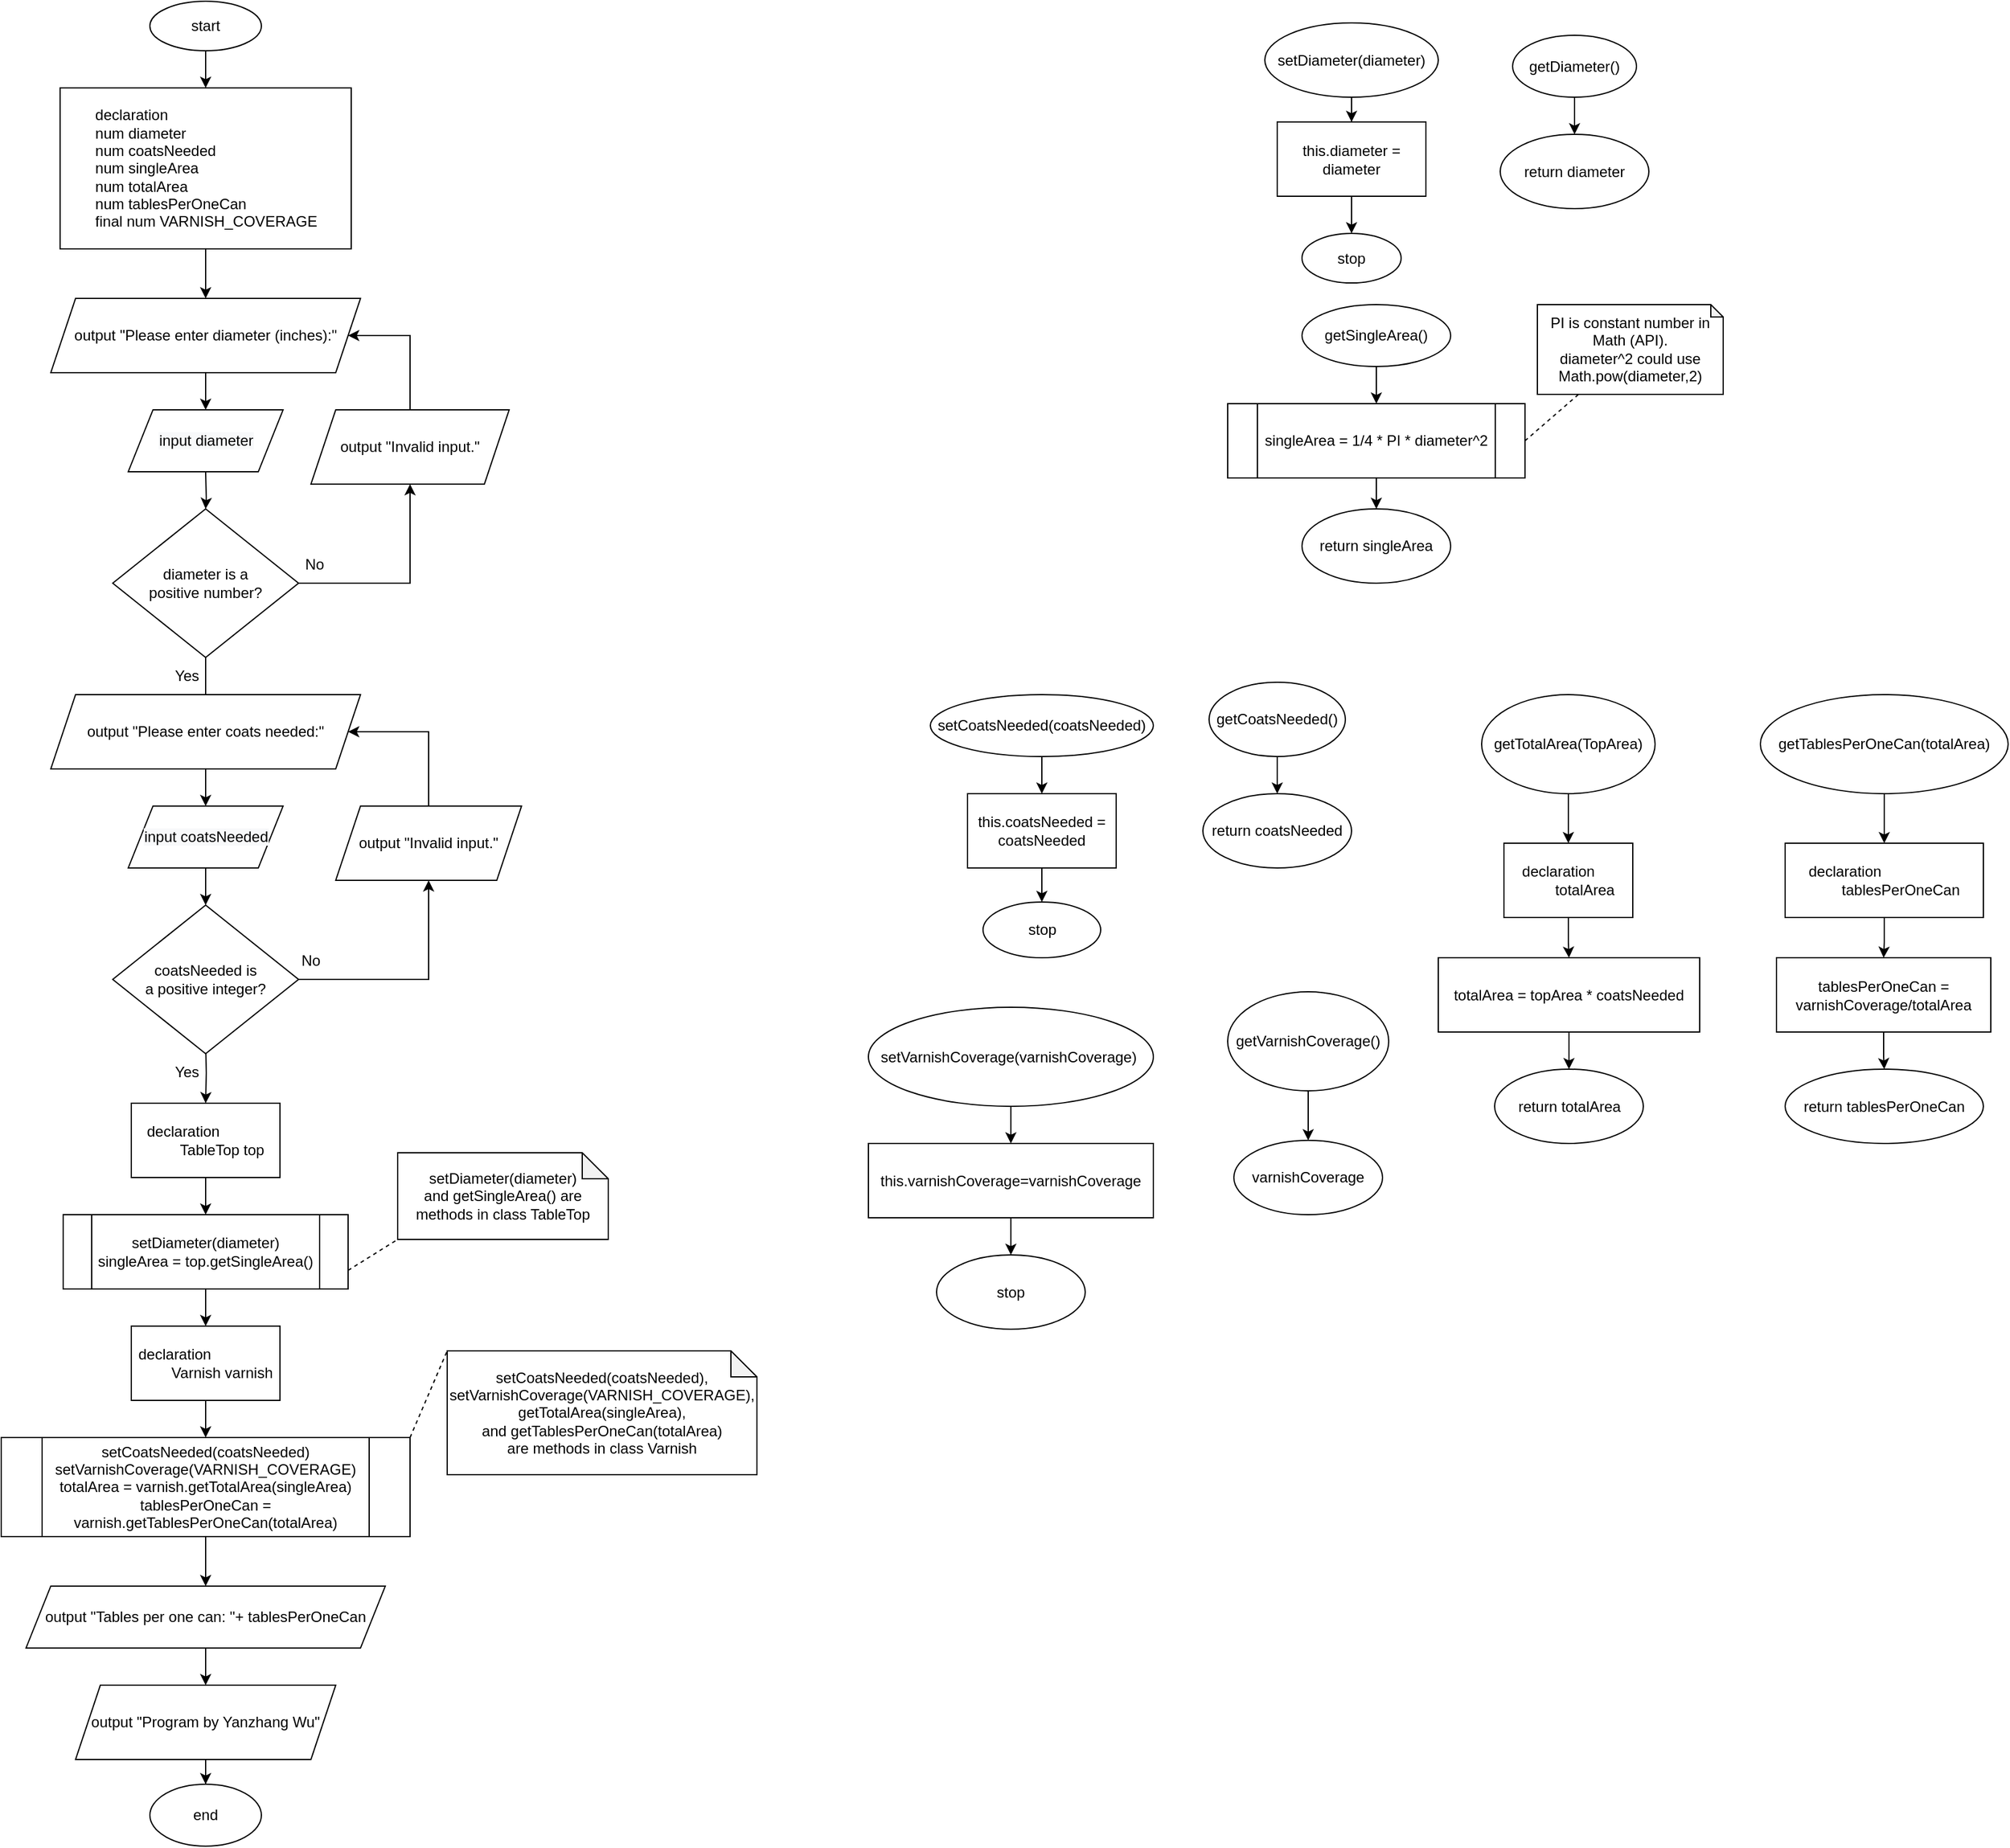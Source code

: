<mxfile version="19.0.3" type="device"><diagram id="gu7x9WfV766Us1XRy16c" name="Page-1"><mxGraphModel dx="1803" dy="750" grid="0" gridSize="10" guides="1" tooltips="1" connect="1" arrows="1" fold="1" page="1" pageScale="1" pageWidth="850" pageHeight="1100" math="0" shadow="0"><root><mxCell id="0"/><mxCell id="1" parent="0"/><mxCell id="2Qaj9wv-8llAQ9fYaVo4-3" value="" style="edgeStyle=orthogonalEdgeStyle;rounded=0;orthogonalLoop=1;jettySize=auto;html=1;" parent="1" source="2Qaj9wv-8llAQ9fYaVo4-1" target="2Qaj9wv-8llAQ9fYaVo4-2" edge="1"><mxGeometry relative="1" as="geometry"/></mxCell><mxCell id="2Qaj9wv-8llAQ9fYaVo4-1" value="start" style="ellipse;whiteSpace=wrap;html=1;" parent="1" vertex="1"><mxGeometry x="150" y="10" width="90" height="40" as="geometry"/></mxCell><mxCell id="Nd9coVOcafF9NzFhCV0K-2" value="" style="edgeStyle=orthogonalEdgeStyle;rounded=0;orthogonalLoop=1;jettySize=auto;html=1;" parent="1" source="2Qaj9wv-8llAQ9fYaVo4-2" target="Nd9coVOcafF9NzFhCV0K-1" edge="1"><mxGeometry relative="1" as="geometry"/></mxCell><mxCell id="2Qaj9wv-8llAQ9fYaVo4-2" value="&lt;div style=&quot;text-align: left;&quot;&gt;&lt;span style=&quot;background-color: initial;&quot;&gt;declaration&lt;/span&gt;&lt;/div&gt;&lt;div style=&quot;text-align: left;&quot;&gt;&lt;span style=&quot;background-color: initial;&quot;&gt;&lt;span style=&quot;&quot;&gt;&#9;&lt;/span&gt;&lt;span style=&quot;&quot;&gt;&#9;&lt;/span&gt;num&amp;nbsp;diameter&lt;/span&gt;&lt;/div&gt;&lt;div style=&quot;text-align: left;&quot;&gt;&lt;span style=&quot;background-color: initial;&quot;&gt;&lt;span style=&quot;&quot;&gt;&#9;&lt;/span&gt;&lt;span style=&quot;&quot;&gt;&#9;&lt;/span&gt;&lt;/span&gt;num&amp;nbsp;&lt;span style=&quot;background-color: initial;&quot;&gt;coatsNeeded&lt;/span&gt;&lt;/div&gt;&lt;div style=&quot;text-align: left;&quot;&gt;&lt;span style=&quot;background-color: initial;&quot;&gt;&lt;span style=&quot;&quot;&gt;&#9;&lt;/span&gt;num singleArea&lt;br&gt;&lt;/span&gt;&lt;/div&gt;&lt;div style=&quot;text-align: left;&quot;&gt;&lt;span style=&quot;background-color: initial;&quot;&gt;&lt;span style=&quot;&quot;&gt;&#9;&lt;/span&gt;&lt;span style=&quot;&quot;&gt;&#9;&lt;/span&gt;num totalArea&lt;/span&gt;&lt;/div&gt;&lt;div style=&quot;text-align: left;&quot;&gt;&lt;span style=&quot;background-color: initial;&quot;&gt;&lt;span style=&quot;&quot;&gt;&#9;&lt;/span&gt;num tablesPerOneCan&lt;br&gt;&lt;/span&gt;&lt;/div&gt;&lt;div style=&quot;text-align: left;&quot;&gt;&lt;span style=&quot;background-color: initial;&quot;&gt;&lt;span style=&quot;&quot;&gt;&#9;&lt;/span&gt;&lt;span style=&quot;&quot;&gt;&#9;&lt;/span&gt;final num VARNISH_COVERAGE&lt;/span&gt;&lt;/div&gt;" style="whiteSpace=wrap;html=1;" parent="1" vertex="1"><mxGeometry x="77.5" y="80" width="235" height="130" as="geometry"/></mxCell><mxCell id="ig3_wkNFykLzQxd7vn3G-2" value="" style="edgeStyle=orthogonalEdgeStyle;rounded=0;orthogonalLoop=1;jettySize=auto;html=1;" parent="1" source="Nd9coVOcafF9NzFhCV0K-1" edge="1"><mxGeometry relative="1" as="geometry"><mxPoint x="195" y="340" as="targetPoint"/></mxGeometry></mxCell><mxCell id="Nd9coVOcafF9NzFhCV0K-1" value="output &quot;Please enter diameter (inches):&quot;" style="shape=parallelogram;perimeter=parallelogramPerimeter;whiteSpace=wrap;html=1;fixedSize=1;" parent="1" vertex="1"><mxGeometry x="70" y="250" width="250" height="60" as="geometry"/></mxCell><mxCell id="ig3_wkNFykLzQxd7vn3G-4" value="" style="edgeStyle=orthogonalEdgeStyle;rounded=0;orthogonalLoop=1;jettySize=auto;html=1;" parent="1" target="ig3_wkNFykLzQxd7vn3G-3" edge="1"><mxGeometry relative="1" as="geometry"><mxPoint x="195" y="390" as="sourcePoint"/></mxGeometry></mxCell><mxCell id="R3Pxa-E8_nPgIFn3YPn0-2" value="" style="edgeStyle=orthogonalEdgeStyle;rounded=0;orthogonalLoop=1;jettySize=auto;html=1;" parent="1" source="ig3_wkNFykLzQxd7vn3G-3" edge="1"><mxGeometry relative="1" as="geometry"><mxPoint x="195" y="580" as="targetPoint"/></mxGeometry></mxCell><mxCell id="ig3_wkNFykLzQxd7vn3G-3" value="diameter is a &lt;br&gt;positive number?" style="rhombus;whiteSpace=wrap;html=1;" parent="1" vertex="1"><mxGeometry x="120" y="420" width="150" height="120" as="geometry"/></mxCell><mxCell id="ig3_wkNFykLzQxd7vn3G-5" value="output &quot;Invalid input.&quot;" style="shape=parallelogram;perimeter=parallelogramPerimeter;whiteSpace=wrap;html=1;fixedSize=1;" parent="1" vertex="1"><mxGeometry x="280" y="340" width="160" height="60" as="geometry"/></mxCell><mxCell id="ig3_wkNFykLzQxd7vn3G-7" value="" style="endArrow=classic;html=1;rounded=0;edgeStyle=orthogonalEdgeStyle;entryX=0.5;entryY=1;entryDx=0;entryDy=0;exitX=1;exitY=0.5;exitDx=0;exitDy=0;" parent="1" source="ig3_wkNFykLzQxd7vn3G-3" target="ig3_wkNFykLzQxd7vn3G-5" edge="1"><mxGeometry width="50" height="50" relative="1" as="geometry"><mxPoint x="292" y="490" as="sourcePoint"/><mxPoint x="440" y="430" as="targetPoint"/></mxGeometry></mxCell><mxCell id="ig3_wkNFykLzQxd7vn3G-8" value="" style="endArrow=classic;html=1;rounded=0;edgeStyle=orthogonalEdgeStyle;exitX=0.5;exitY=0;exitDx=0;exitDy=0;entryX=1;entryY=0.5;entryDx=0;entryDy=0;" parent="1" source="ig3_wkNFykLzQxd7vn3G-5" target="Nd9coVOcafF9NzFhCV0K-1" edge="1"><mxGeometry width="50" height="50" relative="1" as="geometry"><mxPoint x="400" y="330" as="sourcePoint"/><mxPoint x="450" y="280" as="targetPoint"/><Array as="points"><mxPoint x="360" y="280"/></Array></mxGeometry></mxCell><mxCell id="ig3_wkNFykLzQxd7vn3G-9" value="No" style="text;html=1;strokeColor=none;fillColor=none;align=center;verticalAlign=middle;whiteSpace=wrap;rounded=0;" parent="1" vertex="1"><mxGeometry x="252.5" y="450" width="60" height="30" as="geometry"/></mxCell><mxCell id="UtG5c14tpphaDtvoqqwZ-7" value="" style="edgeStyle=orthogonalEdgeStyle;rounded=0;orthogonalLoop=1;jettySize=auto;html=1;" parent="1" source="R3Pxa-E8_nPgIFn3YPn0-3" target="UtG5c14tpphaDtvoqqwZ-6" edge="1"><mxGeometry relative="1" as="geometry"/></mxCell><mxCell id="R3Pxa-E8_nPgIFn3YPn0-3" value="output &quot;Please enter coats needed:&quot;" style="shape=parallelogram;perimeter=parallelogramPerimeter;whiteSpace=wrap;html=1;fixedSize=1;" parent="1" vertex="1"><mxGeometry x="70" y="570" width="250" height="60" as="geometry"/></mxCell><mxCell id="UtG5c14tpphaDtvoqqwZ-1" value="&lt;span style=&quot;color: rgb(0, 0, 0); font-family: Helvetica; font-size: 12px; font-style: normal; font-variant-ligatures: normal; font-variant-caps: normal; font-weight: 400; letter-spacing: normal; orphans: 2; text-align: center; text-indent: 0px; text-transform: none; widows: 2; word-spacing: 0px; -webkit-text-stroke-width: 0px; background-color: rgb(248, 249, 250); text-decoration-thickness: initial; text-decoration-style: initial; text-decoration-color: initial; float: none; display: inline !important;&quot;&gt;input diameter&lt;/span&gt;" style="shape=parallelogram;perimeter=parallelogramPerimeter;whiteSpace=wrap;html=1;fixedSize=1;" parent="1" vertex="1"><mxGeometry x="132.5" y="340" width="125" height="50" as="geometry"/></mxCell><mxCell id="UtG5c14tpphaDtvoqqwZ-3" style="edgeStyle=orthogonalEdgeStyle;rounded=0;orthogonalLoop=1;jettySize=auto;html=1;exitX=0.5;exitY=1;exitDx=0;exitDy=0;" parent="1" source="ig3_wkNFykLzQxd7vn3G-9" target="ig3_wkNFykLzQxd7vn3G-9" edge="1"><mxGeometry relative="1" as="geometry"/></mxCell><mxCell id="UtG5c14tpphaDtvoqqwZ-4" value="Yes" style="text;html=1;strokeColor=none;fillColor=none;align=center;verticalAlign=middle;whiteSpace=wrap;rounded=0;" parent="1" vertex="1"><mxGeometry x="150" y="540" width="60" height="30" as="geometry"/></mxCell><mxCell id="UtG5c14tpphaDtvoqqwZ-9" value="" style="edgeStyle=orthogonalEdgeStyle;rounded=0;orthogonalLoop=1;jettySize=auto;html=1;" parent="1" source="UtG5c14tpphaDtvoqqwZ-6" target="UtG5c14tpphaDtvoqqwZ-8" edge="1"><mxGeometry relative="1" as="geometry"/></mxCell><mxCell id="UtG5c14tpphaDtvoqqwZ-6" value="&lt;span style=&quot;color: rgb(0, 0, 0); font-family: Helvetica; font-size: 12px; font-style: normal; font-variant-ligatures: normal; font-variant-caps: normal; font-weight: 400; letter-spacing: normal; orphans: 2; text-align: center; text-indent: 0px; text-transform: none; widows: 2; word-spacing: 0px; -webkit-text-stroke-width: 0px; background-color: rgb(248, 249, 250); text-decoration-thickness: initial; text-decoration-style: initial; text-decoration-color: initial; float: none; display: inline !important;&quot;&gt;input coatsNeeded&lt;/span&gt;" style="shape=parallelogram;perimeter=parallelogramPerimeter;whiteSpace=wrap;html=1;fixedSize=1;" parent="1" vertex="1"><mxGeometry x="132.5" y="660" width="125" height="50" as="geometry"/></mxCell><mxCell id="UtG5c14tpphaDtvoqqwZ-16" value="" style="edgeStyle=orthogonalEdgeStyle;rounded=0;orthogonalLoop=1;jettySize=auto;html=1;" parent="1" target="UtG5c14tpphaDtvoqqwZ-15" edge="1"><mxGeometry relative="1" as="geometry"><mxPoint x="195" y="850" as="sourcePoint"/></mxGeometry></mxCell><mxCell id="UtG5c14tpphaDtvoqqwZ-8" value="coatsNeeded is &lt;br&gt;a positive integer?" style="rhombus;whiteSpace=wrap;html=1;" parent="1" vertex="1"><mxGeometry x="120" y="740" width="150" height="120" as="geometry"/></mxCell><mxCell id="UtG5c14tpphaDtvoqqwZ-10" value="output &quot;Invalid input.&quot;" style="shape=parallelogram;perimeter=parallelogramPerimeter;whiteSpace=wrap;html=1;fixedSize=1;" parent="1" vertex="1"><mxGeometry x="300" y="660" width="150" height="60" as="geometry"/></mxCell><mxCell id="UtG5c14tpphaDtvoqqwZ-11" value="" style="endArrow=classic;html=1;rounded=0;edgeStyle=orthogonalEdgeStyle;entryX=0.5;entryY=1;entryDx=0;entryDy=0;exitX=1;exitY=0.5;exitDx=0;exitDy=0;" parent="1" source="UtG5c14tpphaDtvoqqwZ-8" target="UtG5c14tpphaDtvoqqwZ-10" edge="1"><mxGeometry width="50" height="50" relative="1" as="geometry"><mxPoint x="295" y="800" as="sourcePoint"/><mxPoint x="440" y="750" as="targetPoint"/></mxGeometry></mxCell><mxCell id="UtG5c14tpphaDtvoqqwZ-12" value="" style="endArrow=classic;html=1;rounded=0;edgeStyle=orthogonalEdgeStyle;exitX=0.5;exitY=0;exitDx=0;exitDy=0;entryX=1;entryY=0.5;entryDx=0;entryDy=0;" parent="1" source="UtG5c14tpphaDtvoqqwZ-10" edge="1"><mxGeometry width="50" height="50" relative="1" as="geometry"><mxPoint x="400" y="650" as="sourcePoint"/><mxPoint x="310" y="600" as="targetPoint"/><Array as="points"><mxPoint x="375" y="600"/></Array></mxGeometry></mxCell><mxCell id="UtG5c14tpphaDtvoqqwZ-13" value="No" style="text;html=1;strokeColor=none;fillColor=none;align=center;verticalAlign=middle;whiteSpace=wrap;rounded=0;" parent="1" vertex="1"><mxGeometry x="250" y="770" width="60" height="30" as="geometry"/></mxCell><mxCell id="UtG5c14tpphaDtvoqqwZ-19" value="" style="edgeStyle=orthogonalEdgeStyle;rounded=0;orthogonalLoop=1;jettySize=auto;html=1;" parent="1" source="UtG5c14tpphaDtvoqqwZ-15" target="UtG5c14tpphaDtvoqqwZ-18" edge="1"><mxGeometry relative="1" as="geometry"/></mxCell><mxCell id="UtG5c14tpphaDtvoqqwZ-15" value="&lt;div style=&quot;text-align: left;&quot;&gt;&lt;span style=&quot;background-color: initial;&quot;&gt;declaration&lt;/span&gt;&lt;/div&gt;&lt;span style=&quot;white-space: pre;&quot;&gt;&#9;&lt;/span&gt;TableTop top" style="whiteSpace=wrap;html=1;" parent="1" vertex="1"><mxGeometry x="135" y="900" width="120" height="60" as="geometry"/></mxCell><mxCell id="UtG5c14tpphaDtvoqqwZ-17" value="Yes" style="text;html=1;strokeColor=none;fillColor=none;align=center;verticalAlign=middle;whiteSpace=wrap;rounded=0;" parent="1" vertex="1"><mxGeometry x="150" y="860" width="60" height="30" as="geometry"/></mxCell><mxCell id="UtG5c14tpphaDtvoqqwZ-24" value="" style="edgeStyle=orthogonalEdgeStyle;rounded=0;orthogonalLoop=1;jettySize=auto;html=1;" parent="1" source="UtG5c14tpphaDtvoqqwZ-18" target="UtG5c14tpphaDtvoqqwZ-23" edge="1"><mxGeometry relative="1" as="geometry"/></mxCell><mxCell id="UtG5c14tpphaDtvoqqwZ-18" value="setDiameter(diameter)&lt;br&gt;singleArea = top.getSingleArea()" style="shape=process;whiteSpace=wrap;html=1;backgroundOutline=1;" parent="1" vertex="1"><mxGeometry x="80" y="990" width="230" height="60" as="geometry"/></mxCell><mxCell id="UtG5c14tpphaDtvoqqwZ-26" value="" style="edgeStyle=orthogonalEdgeStyle;rounded=0;orthogonalLoop=1;jettySize=auto;html=1;" parent="1" source="UtG5c14tpphaDtvoqqwZ-23" target="UtG5c14tpphaDtvoqqwZ-25" edge="1"><mxGeometry relative="1" as="geometry"/></mxCell><mxCell id="UtG5c14tpphaDtvoqqwZ-23" value="&lt;div style=&quot;text-align: left;&quot;&gt;&lt;span style=&quot;background-color: initial;&quot;&gt;declaration&lt;/span&gt;&lt;/div&gt;&lt;span style=&quot;&quot;&gt;&#9;&lt;/span&gt;&lt;span style=&quot;white-space: pre;&quot;&gt;&#9;&lt;/span&gt;Varnish varnish" style="whiteSpace=wrap;html=1;" parent="1" vertex="1"><mxGeometry x="135" y="1080" width="120" height="60" as="geometry"/></mxCell><mxCell id="UtG5c14tpphaDtvoqqwZ-28" value="" style="edgeStyle=orthogonalEdgeStyle;rounded=0;orthogonalLoop=1;jettySize=auto;html=1;" parent="1" source="UtG5c14tpphaDtvoqqwZ-25" target="UtG5c14tpphaDtvoqqwZ-27" edge="1"><mxGeometry relative="1" as="geometry"/></mxCell><mxCell id="UtG5c14tpphaDtvoqqwZ-25" value="setCoatsNeeded(coatsNeeded)&lt;br&gt;setVarnishCoverage(VARNISH_COVERAGE)&lt;br&gt;totalArea = varnish.getTotalArea(singleArea)&lt;br&gt;tablesPerOneCan = varnish.getTablesPerOneCan(totalArea)" style="shape=process;whiteSpace=wrap;html=1;backgroundOutline=1;" parent="1" vertex="1"><mxGeometry x="30" y="1170" width="330" height="80" as="geometry"/></mxCell><mxCell id="UtG5c14tpphaDtvoqqwZ-30" value="" style="edgeStyle=orthogonalEdgeStyle;rounded=0;orthogonalLoop=1;jettySize=auto;html=1;" parent="1" source="UtG5c14tpphaDtvoqqwZ-27" target="UtG5c14tpphaDtvoqqwZ-29" edge="1"><mxGeometry relative="1" as="geometry"/></mxCell><mxCell id="UtG5c14tpphaDtvoqqwZ-27" value="output&amp;nbsp;&quot;Tables per one can: &quot;+ tablesPerOneCan" style="shape=parallelogram;perimeter=parallelogramPerimeter;whiteSpace=wrap;html=1;fixedSize=1;" parent="1" vertex="1"><mxGeometry x="50" y="1290" width="290" height="50" as="geometry"/></mxCell><mxCell id="UtG5c14tpphaDtvoqqwZ-32" value="" style="edgeStyle=orthogonalEdgeStyle;rounded=0;orthogonalLoop=1;jettySize=auto;html=1;" parent="1" source="UtG5c14tpphaDtvoqqwZ-29" target="UtG5c14tpphaDtvoqqwZ-31" edge="1"><mxGeometry relative="1" as="geometry"/></mxCell><mxCell id="UtG5c14tpphaDtvoqqwZ-29" value="output&amp;nbsp;&quot;Program by Yanzhang Wu&quot;" style="shape=parallelogram;perimeter=parallelogramPerimeter;whiteSpace=wrap;html=1;fixedSize=1;" parent="1" vertex="1"><mxGeometry x="90" y="1370" width="210" height="60" as="geometry"/></mxCell><mxCell id="UtG5c14tpphaDtvoqqwZ-31" value="end" style="ellipse;whiteSpace=wrap;html=1;" parent="1" vertex="1"><mxGeometry x="150" y="1450" width="90" height="50" as="geometry"/></mxCell><mxCell id="UtG5c14tpphaDtvoqqwZ-33" value="&lt;span style=&quot;&quot;&gt;setDiameter(diameter) and&amp;nbsp;&lt;/span&gt;getSingleArea() are methods in class TableTop" style="shape=note;whiteSpace=wrap;html=1;backgroundOutline=1;darkOpacity=0.05;size=21;" parent="1" vertex="1"><mxGeometry x="350" y="940" width="170" height="70" as="geometry"/></mxCell><mxCell id="UtG5c14tpphaDtvoqqwZ-34" value="" style="endArrow=none;dashed=1;html=1;rounded=0;exitX=1;exitY=0.75;exitDx=0;exitDy=0;entryX=0;entryY=1;entryDx=0;entryDy=0;entryPerimeter=0;" parent="1" source="UtG5c14tpphaDtvoqqwZ-18" target="UtG5c14tpphaDtvoqqwZ-33" edge="1"><mxGeometry width="50" height="50" relative="1" as="geometry"><mxPoint x="370" y="1040" as="sourcePoint"/><mxPoint x="420" y="990" as="targetPoint"/></mxGeometry></mxCell><mxCell id="UtG5c14tpphaDtvoqqwZ-35" value="setCoatsNeeded(coatsNeeded),&lt;br&gt;setVarnishCoverage(VARNISH_COVERAGE),&lt;br&gt;getTotalArea(singleArea),&lt;br&gt;and getTablesPerOneCan(totalArea)&lt;br&gt;are methods in class Varnish" style="shape=note;whiteSpace=wrap;html=1;backgroundOutline=1;darkOpacity=0.05;size=21;" parent="1" vertex="1"><mxGeometry x="390" y="1100" width="250" height="100" as="geometry"/></mxCell><mxCell id="UtG5c14tpphaDtvoqqwZ-36" value="" style="endArrow=none;dashed=1;html=1;rounded=0;exitX=1;exitY=0;exitDx=0;exitDy=0;entryX=0;entryY=0;entryDx=0;entryDy=0;entryPerimeter=0;" parent="1" source="UtG5c14tpphaDtvoqqwZ-25" target="UtG5c14tpphaDtvoqqwZ-35" edge="1"><mxGeometry width="50" height="50" relative="1" as="geometry"><mxPoint x="370" y="1050" as="sourcePoint"/><mxPoint x="420" y="1000" as="targetPoint"/></mxGeometry></mxCell><mxCell id="g9U5o90b7iOIuKqQwUFd-3" value="" style="edgeStyle=orthogonalEdgeStyle;rounded=0;orthogonalLoop=1;jettySize=auto;html=1;" parent="1" source="g9U5o90b7iOIuKqQwUFd-1" target="g9U5o90b7iOIuKqQwUFd-2" edge="1"><mxGeometry relative="1" as="geometry"/></mxCell><mxCell id="g9U5o90b7iOIuKqQwUFd-1" value="setDiameter(diameter)" style="ellipse;whiteSpace=wrap;html=1;" parent="1" vertex="1"><mxGeometry x="1050" y="27.5" width="140" height="60" as="geometry"/></mxCell><mxCell id="g9U5o90b7iOIuKqQwUFd-5" value="" style="edgeStyle=orthogonalEdgeStyle;rounded=0;orthogonalLoop=1;jettySize=auto;html=1;" parent="1" source="g9U5o90b7iOIuKqQwUFd-2" target="g9U5o90b7iOIuKqQwUFd-4" edge="1"><mxGeometry relative="1" as="geometry"/></mxCell><mxCell id="g9U5o90b7iOIuKqQwUFd-2" value="this.diameter = diameter" style="whiteSpace=wrap;html=1;" parent="1" vertex="1"><mxGeometry x="1060" y="107.5" width="120" height="60" as="geometry"/></mxCell><mxCell id="g9U5o90b7iOIuKqQwUFd-4" value="stop" style="ellipse;whiteSpace=wrap;html=1;" parent="1" vertex="1"><mxGeometry x="1080" y="197.5" width="80" height="40" as="geometry"/></mxCell><mxCell id="g9U5o90b7iOIuKqQwUFd-8" value="" style="edgeStyle=orthogonalEdgeStyle;rounded=0;orthogonalLoop=1;jettySize=auto;html=1;" parent="1" source="g9U5o90b7iOIuKqQwUFd-6" target="g9U5o90b7iOIuKqQwUFd-7" edge="1"><mxGeometry relative="1" as="geometry"/></mxCell><mxCell id="g9U5o90b7iOIuKqQwUFd-6" value="getDiameter()" style="ellipse;whiteSpace=wrap;html=1;" parent="1" vertex="1"><mxGeometry x="1250" y="37.5" width="100" height="50" as="geometry"/></mxCell><mxCell id="g9U5o90b7iOIuKqQwUFd-7" value="return diameter" style="ellipse;whiteSpace=wrap;html=1;" parent="1" vertex="1"><mxGeometry x="1240" y="117.5" width="120" height="60" as="geometry"/></mxCell><mxCell id="g9U5o90b7iOIuKqQwUFd-11" value="" style="edgeStyle=orthogonalEdgeStyle;rounded=0;orthogonalLoop=1;jettySize=auto;html=1;" parent="1" source="g9U5o90b7iOIuKqQwUFd-9" target="g9U5o90b7iOIuKqQwUFd-10" edge="1"><mxGeometry relative="1" as="geometry"/></mxCell><mxCell id="g9U5o90b7iOIuKqQwUFd-9" value="getSingleArea()" style="ellipse;whiteSpace=wrap;html=1;" parent="1" vertex="1"><mxGeometry x="1080" y="255" width="120" height="50" as="geometry"/></mxCell><mxCell id="g9U5o90b7iOIuKqQwUFd-13" value="" style="edgeStyle=orthogonalEdgeStyle;rounded=0;orthogonalLoop=1;jettySize=auto;html=1;" parent="1" source="g9U5o90b7iOIuKqQwUFd-10" target="g9U5o90b7iOIuKqQwUFd-12" edge="1"><mxGeometry relative="1" as="geometry"/></mxCell><mxCell id="g9U5o90b7iOIuKqQwUFd-10" value="singleArea = 1/4 * PI * diameter^2" style="shape=process;whiteSpace=wrap;html=1;backgroundOutline=1;" parent="1" vertex="1"><mxGeometry x="1020" y="335" width="240" height="60" as="geometry"/></mxCell><mxCell id="g9U5o90b7iOIuKqQwUFd-12" value="return singleArea" style="ellipse;whiteSpace=wrap;html=1;" parent="1" vertex="1"><mxGeometry x="1080" y="420" width="120" height="60" as="geometry"/></mxCell><mxCell id="g9U5o90b7iOIuKqQwUFd-14" value="PI is constant number in Math (API).&lt;br&gt;diameter^2 could use Math.pow(diameter,2)" style="shape=note;whiteSpace=wrap;html=1;backgroundOutline=1;darkOpacity=0.05;size=10;" parent="1" vertex="1"><mxGeometry x="1270" y="255" width="150" height="72.5" as="geometry"/></mxCell><mxCell id="g9U5o90b7iOIuKqQwUFd-15" value="" style="endArrow=none;dashed=1;html=1;rounded=0;exitX=1;exitY=0.5;exitDx=0;exitDy=0;" parent="1" source="g9U5o90b7iOIuKqQwUFd-10" target="g9U5o90b7iOIuKqQwUFd-14" edge="1"><mxGeometry width="50" height="50" relative="1" as="geometry"><mxPoint x="1080" y="410" as="sourcePoint"/><mxPoint x="1130" y="360" as="targetPoint"/></mxGeometry></mxCell><mxCell id="g9U5o90b7iOIuKqQwUFd-20" value="" style="edgeStyle=orthogonalEdgeStyle;rounded=0;orthogonalLoop=1;jettySize=auto;html=1;" parent="1" source="g9U5o90b7iOIuKqQwUFd-17" target="g9U5o90b7iOIuKqQwUFd-19" edge="1"><mxGeometry relative="1" as="geometry"/></mxCell><mxCell id="g9U5o90b7iOIuKqQwUFd-17" value="setCoatsNeeded(coatsNeeded)" style="ellipse;whiteSpace=wrap;html=1;" parent="1" vertex="1"><mxGeometry x="780" y="570" width="180" height="50" as="geometry"/></mxCell><mxCell id="g9U5o90b7iOIuKqQwUFd-22" value="" style="edgeStyle=orthogonalEdgeStyle;rounded=0;orthogonalLoop=1;jettySize=auto;html=1;" parent="1" source="g9U5o90b7iOIuKqQwUFd-19" target="g9U5o90b7iOIuKqQwUFd-21" edge="1"><mxGeometry relative="1" as="geometry"/></mxCell><mxCell id="g9U5o90b7iOIuKqQwUFd-19" value="this.coatsNeeded = coatsNeeded" style="whiteSpace=wrap;html=1;" parent="1" vertex="1"><mxGeometry x="810" y="650" width="120" height="60" as="geometry"/></mxCell><mxCell id="g9U5o90b7iOIuKqQwUFd-21" value="stop" style="ellipse;whiteSpace=wrap;html=1;" parent="1" vertex="1"><mxGeometry x="822.5" y="737.5" width="95" height="45" as="geometry"/></mxCell><mxCell id="g9U5o90b7iOIuKqQwUFd-25" value="" style="edgeStyle=orthogonalEdgeStyle;rounded=0;orthogonalLoop=1;jettySize=auto;html=1;" parent="1" source="g9U5o90b7iOIuKqQwUFd-23" target="g9U5o90b7iOIuKqQwUFd-24" edge="1"><mxGeometry relative="1" as="geometry"/></mxCell><mxCell id="g9U5o90b7iOIuKqQwUFd-23" value="getCoatsNeeded()" style="ellipse;whiteSpace=wrap;html=1;" parent="1" vertex="1"><mxGeometry x="1005" y="560" width="110" height="60" as="geometry"/></mxCell><mxCell id="g9U5o90b7iOIuKqQwUFd-24" value="return coatsNeeded" style="ellipse;whiteSpace=wrap;html=1;" parent="1" vertex="1"><mxGeometry x="1000" y="650" width="120" height="60" as="geometry"/></mxCell><mxCell id="g9U5o90b7iOIuKqQwUFd-28" value="" style="edgeStyle=orthogonalEdgeStyle;rounded=0;orthogonalLoop=1;jettySize=auto;html=1;" parent="1" source="g9U5o90b7iOIuKqQwUFd-26" target="g9U5o90b7iOIuKqQwUFd-27" edge="1"><mxGeometry relative="1" as="geometry"/></mxCell><mxCell id="g9U5o90b7iOIuKqQwUFd-26" value="setVarnishCoverage(varnishCoverage)&amp;nbsp;" style="ellipse;whiteSpace=wrap;html=1;" parent="1" vertex="1"><mxGeometry x="730" y="822.5" width="230" height="80" as="geometry"/></mxCell><mxCell id="g9U5o90b7iOIuKqQwUFd-30" value="" style="edgeStyle=orthogonalEdgeStyle;rounded=0;orthogonalLoop=1;jettySize=auto;html=1;" parent="1" source="g9U5o90b7iOIuKqQwUFd-27" target="g9U5o90b7iOIuKqQwUFd-29" edge="1"><mxGeometry relative="1" as="geometry"/></mxCell><mxCell id="g9U5o90b7iOIuKqQwUFd-27" value="this.varnishCoverage=varnishCoverage" style="whiteSpace=wrap;html=1;" parent="1" vertex="1"><mxGeometry x="730" y="932.5" width="230" height="60" as="geometry"/></mxCell><mxCell id="g9U5o90b7iOIuKqQwUFd-29" value="stop" style="ellipse;whiteSpace=wrap;html=1;" parent="1" vertex="1"><mxGeometry x="785" y="1022.5" width="120" height="60" as="geometry"/></mxCell><mxCell id="g9U5o90b7iOIuKqQwUFd-33" value="" style="edgeStyle=orthogonalEdgeStyle;rounded=0;orthogonalLoop=1;jettySize=auto;html=1;" parent="1" source="g9U5o90b7iOIuKqQwUFd-31" target="g9U5o90b7iOIuKqQwUFd-32" edge="1"><mxGeometry relative="1" as="geometry"/></mxCell><mxCell id="g9U5o90b7iOIuKqQwUFd-31" value="getVarnishCoverage()" style="ellipse;whiteSpace=wrap;html=1;" parent="1" vertex="1"><mxGeometry x="1020" y="810" width="130" height="80" as="geometry"/></mxCell><mxCell id="g9U5o90b7iOIuKqQwUFd-32" value="varnishCoverage" style="ellipse;whiteSpace=wrap;html=1;" parent="1" vertex="1"><mxGeometry x="1025" y="930" width="120" height="60" as="geometry"/></mxCell><mxCell id="g9U5o90b7iOIuKqQwUFd-36" value="" style="edgeStyle=orthogonalEdgeStyle;rounded=0;orthogonalLoop=1;jettySize=auto;html=1;" parent="1" source="g9U5o90b7iOIuKqQwUFd-34" target="g9U5o90b7iOIuKqQwUFd-35" edge="1"><mxGeometry relative="1" as="geometry"/></mxCell><mxCell id="g9U5o90b7iOIuKqQwUFd-34" value="getTotalArea(TopArea)" style="ellipse;whiteSpace=wrap;html=1;" parent="1" vertex="1"><mxGeometry x="1225" y="570" width="140" height="80" as="geometry"/></mxCell><mxCell id="o3lHTDRM0FRj1azA1p5L-2" value="" style="edgeStyle=orthogonalEdgeStyle;rounded=0;orthogonalLoop=1;jettySize=auto;html=1;" edge="1" parent="1" source="g9U5o90b7iOIuKqQwUFd-35" target="o3lHTDRM0FRj1azA1p5L-1"><mxGeometry relative="1" as="geometry"/></mxCell><mxCell id="g9U5o90b7iOIuKqQwUFd-35" value="&lt;div style=&quot;text-align: left;&quot;&gt;&lt;span style=&quot;background-color: initial;&quot;&gt;declaration&lt;/span&gt;&lt;/div&gt;&lt;div style=&quot;text-align: left;&quot;&gt;&lt;span style=&quot;background-color: initial;&quot;&gt;&lt;span style=&quot;white-space: pre;&quot;&gt;&#9;&lt;/span&gt;totalArea&lt;/span&gt;&lt;/div&gt;" style="whiteSpace=wrap;html=1;" parent="1" vertex="1"><mxGeometry x="1243" y="690" width="104" height="60" as="geometry"/></mxCell><mxCell id="g9U5o90b7iOIuKqQwUFd-37" value="return totalArea" style="ellipse;whiteSpace=wrap;html=1;" parent="1" vertex="1"><mxGeometry x="1235.5" y="872.5" width="120" height="60" as="geometry"/></mxCell><mxCell id="g9U5o90b7iOIuKqQwUFd-41" value="" style="edgeStyle=orthogonalEdgeStyle;rounded=0;orthogonalLoop=1;jettySize=auto;html=1;" parent="1" source="g9U5o90b7iOIuKqQwUFd-39" target="g9U5o90b7iOIuKqQwUFd-40" edge="1"><mxGeometry relative="1" as="geometry"/></mxCell><mxCell id="g9U5o90b7iOIuKqQwUFd-39" value="getTablesPerOneCan(totalArea)" style="ellipse;whiteSpace=wrap;html=1;" parent="1" vertex="1"><mxGeometry x="1450" y="570" width="200" height="80" as="geometry"/></mxCell><mxCell id="o3lHTDRM0FRj1azA1p5L-5" value="" style="edgeStyle=orthogonalEdgeStyle;rounded=0;orthogonalLoop=1;jettySize=auto;html=1;" edge="1" parent="1" source="g9U5o90b7iOIuKqQwUFd-40" target="o3lHTDRM0FRj1azA1p5L-4"><mxGeometry relative="1" as="geometry"/></mxCell><mxCell id="g9U5o90b7iOIuKqQwUFd-40" value="&lt;div style=&quot;text-align: left;&quot;&gt;&lt;span style=&quot;background-color: initial;&quot;&gt;declaration&lt;/span&gt;&lt;/div&gt;&lt;div style=&quot;text-align: left;&quot;&gt;&lt;span style=&quot;background-color: initial;&quot;&gt;&lt;span style=&quot;white-space: pre;&quot;&gt;&#9;&lt;/span&gt;tablesPerOneCan&lt;/span&gt;&lt;/div&gt;" style="whiteSpace=wrap;html=1;" parent="1" vertex="1"><mxGeometry x="1470" y="690" width="160" height="60" as="geometry"/></mxCell><mxCell id="g9U5o90b7iOIuKqQwUFd-42" value="return&amp;nbsp;tablesPerOneCan" style="ellipse;whiteSpace=wrap;html=1;" parent="1" vertex="1"><mxGeometry x="1470" y="872.5" width="160" height="60" as="geometry"/></mxCell><mxCell id="o3lHTDRM0FRj1azA1p5L-3" value="" style="edgeStyle=orthogonalEdgeStyle;rounded=0;orthogonalLoop=1;jettySize=auto;html=1;" edge="1" parent="1" source="o3lHTDRM0FRj1azA1p5L-1" target="g9U5o90b7iOIuKqQwUFd-37"><mxGeometry relative="1" as="geometry"/></mxCell><mxCell id="o3lHTDRM0FRj1azA1p5L-1" value="&lt;span style=&quot;&quot;&gt;totalArea = topArea * coatsNeeded&lt;/span&gt;" style="whiteSpace=wrap;html=1;" vertex="1" parent="1"><mxGeometry x="1190" y="782.5" width="211" height="60" as="geometry"/></mxCell><mxCell id="o3lHTDRM0FRj1azA1p5L-6" value="" style="edgeStyle=orthogonalEdgeStyle;rounded=0;orthogonalLoop=1;jettySize=auto;html=1;" edge="1" parent="1" source="o3lHTDRM0FRj1azA1p5L-4" target="g9U5o90b7iOIuKqQwUFd-42"><mxGeometry relative="1" as="geometry"/></mxCell><mxCell id="o3lHTDRM0FRj1azA1p5L-4" value="&lt;span style=&quot;text-align: left;&quot;&gt;tablesPerOneCan = varnishCoverage/totalArea&lt;/span&gt;" style="whiteSpace=wrap;html=1;" vertex="1" parent="1"><mxGeometry x="1463" y="782.5" width="173" height="60" as="geometry"/></mxCell></root></mxGraphModel></diagram></mxfile>
